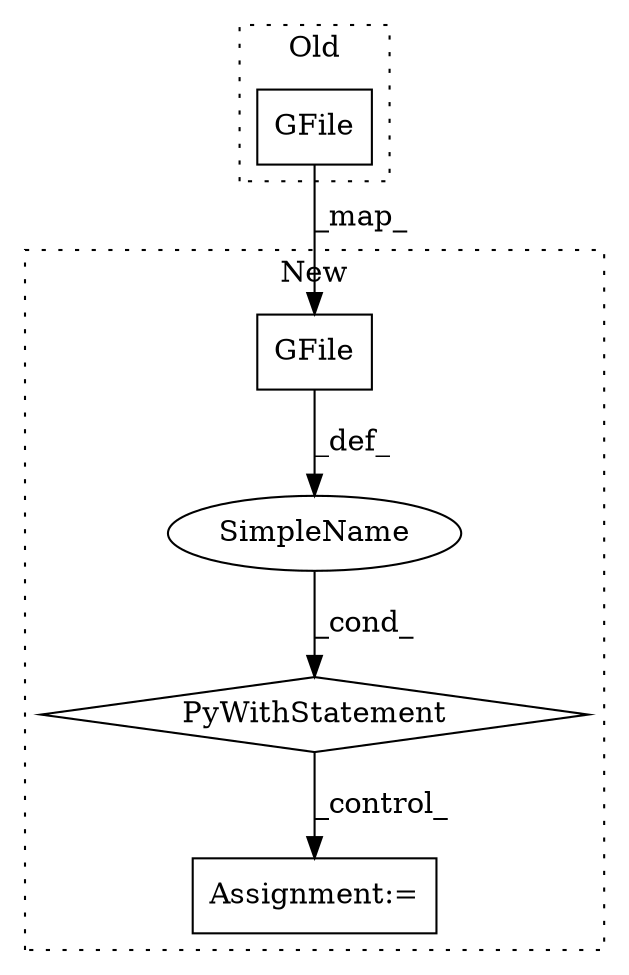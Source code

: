digraph G {
subgraph cluster0 {
1 [label="GFile" a="32" s="10168,10194" l="6,1" shape="box"];
label = "Old";
style="dotted";
}
subgraph cluster1 {
2 [label="GFile" a="32" s="10490,10516" l="6,1" shape="box"];
3 [label="PyWithStatement" a="104" s="10460,10517" l="10,2" shape="diamond"];
4 [label="SimpleName" a="42" s="" l="" shape="ellipse"];
5 [label="Assignment:=" a="7" s="10554" l="1" shape="box"];
label = "New";
style="dotted";
}
1 -> 2 [label="_map_"];
2 -> 4 [label="_def_"];
3 -> 5 [label="_control_"];
4 -> 3 [label="_cond_"];
}
